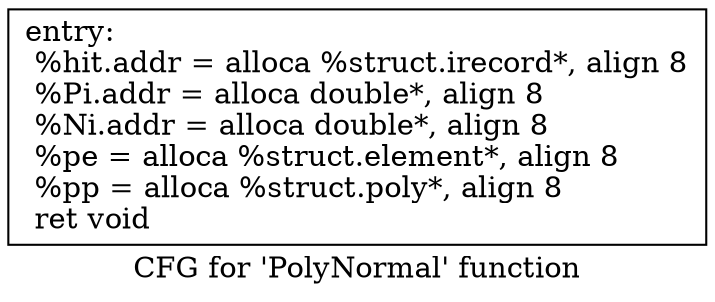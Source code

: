 digraph "CFG for 'PolyNormal' function" {
	label="CFG for 'PolyNormal' function";

	Node0x5ef1bb0 [shape=record,label="{entry:\l  %hit.addr = alloca %struct.irecord*, align 8\l  %Pi.addr = alloca double*, align 8\l  %Ni.addr = alloca double*, align 8\l  %pe = alloca %struct.element*, align 8\l  %pp = alloca %struct.poly*, align 8\l  ret void\l}"];
}
